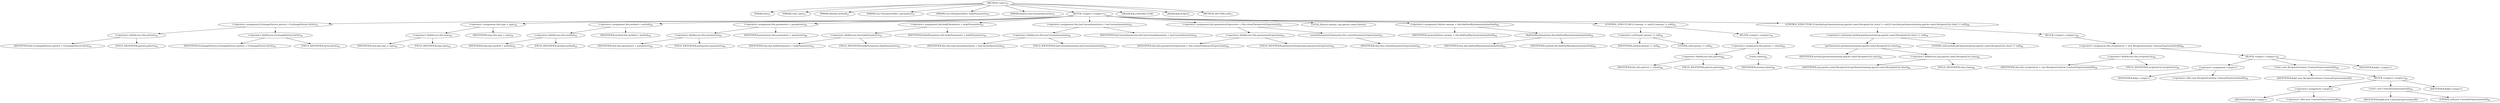 digraph "&lt;init&gt;" {  
"81" [label = <(METHOD,&lt;init&gt;)<SUB>57</SUB>> ]
"4" [label = <(PARAM,this)<SUB>57</SUB>> ]
"82" [label = <(PARAM,Class type)<SUB>57</SUB>> ]
"83" [label = <(PARAM,Method method)<SUB>57</SUB>> ]
"84" [label = <(PARAM,List&lt;ParameterInfo&gt; parameters)<SUB>57</SUB>> ]
"85" [label = <(PARAM,List&lt;ParameterInfo&gt; bodyParameters)<SUB>57</SUB>> ]
"86" [label = <(PARAM,boolean hasCustomAnnotation)<SUB>57</SUB>> ]
"87" [label = <(BLOCK,&lt;empty&gt;,&lt;empty&gt;)<SUB>57</SUB>> ]
"88" [label = <(&lt;operator&gt;.assignment,ExchangePattern pattern = ExchangePattern.InOut)<SUB>54</SUB>> ]
"89" [label = <(&lt;operator&gt;.fieldAccess,this.pattern)<SUB>54</SUB>> ]
"90" [label = <(IDENTIFIER,this,ExchangePattern pattern = ExchangePattern.InOut)<SUB>54</SUB>> ]
"91" [label = <(FIELD_IDENTIFIER,pattern,pattern)<SUB>54</SUB>> ]
"92" [label = <(&lt;operator&gt;.fieldAccess,ExchangePattern.InOut)<SUB>54</SUB>> ]
"93" [label = <(IDENTIFIER,ExchangePattern,ExchangePattern pattern = ExchangePattern.InOut)<SUB>54</SUB>> ]
"94" [label = <(FIELD_IDENTIFIER,InOut,InOut)<SUB>54</SUB>> ]
"95" [label = <(&lt;operator&gt;.assignment,this.type = type)<SUB>58</SUB>> ]
"96" [label = <(&lt;operator&gt;.fieldAccess,this.type)<SUB>58</SUB>> ]
"3" [label = <(IDENTIFIER,this,this.type = type)<SUB>58</SUB>> ]
"97" [label = <(FIELD_IDENTIFIER,type,type)<SUB>58</SUB>> ]
"98" [label = <(IDENTIFIER,type,this.type = type)<SUB>58</SUB>> ]
"99" [label = <(&lt;operator&gt;.assignment,this.method = method)<SUB>59</SUB>> ]
"100" [label = <(&lt;operator&gt;.fieldAccess,this.method)<SUB>59</SUB>> ]
"5" [label = <(IDENTIFIER,this,this.method = method)<SUB>59</SUB>> ]
"101" [label = <(FIELD_IDENTIFIER,method,method)<SUB>59</SUB>> ]
"102" [label = <(IDENTIFIER,method,this.method = method)<SUB>59</SUB>> ]
"103" [label = <(&lt;operator&gt;.assignment,this.parameters = parameters)<SUB>60</SUB>> ]
"104" [label = <(&lt;operator&gt;.fieldAccess,this.parameters)<SUB>60</SUB>> ]
"6" [label = <(IDENTIFIER,this,this.parameters = parameters)<SUB>60</SUB>> ]
"105" [label = <(FIELD_IDENTIFIER,parameters,parameters)<SUB>60</SUB>> ]
"106" [label = <(IDENTIFIER,parameters,this.parameters = parameters)<SUB>60</SUB>> ]
"107" [label = <(&lt;operator&gt;.assignment,this.bodyParameters = bodyParameters)<SUB>61</SUB>> ]
"108" [label = <(&lt;operator&gt;.fieldAccess,this.bodyParameters)<SUB>61</SUB>> ]
"7" [label = <(IDENTIFIER,this,this.bodyParameters = bodyParameters)<SUB>61</SUB>> ]
"109" [label = <(FIELD_IDENTIFIER,bodyParameters,bodyParameters)<SUB>61</SUB>> ]
"110" [label = <(IDENTIFIER,bodyParameters,this.bodyParameters = bodyParameters)<SUB>61</SUB>> ]
"111" [label = <(&lt;operator&gt;.assignment,this.hasCustomAnnotation = hasCustomAnnotation)<SUB>62</SUB>> ]
"112" [label = <(&lt;operator&gt;.fieldAccess,this.hasCustomAnnotation)<SUB>62</SUB>> ]
"8" [label = <(IDENTIFIER,this,this.hasCustomAnnotation = hasCustomAnnotation)<SUB>62</SUB>> ]
"113" [label = <(FIELD_IDENTIFIER,hasCustomAnnotation,hasCustomAnnotation)<SUB>62</SUB>> ]
"114" [label = <(IDENTIFIER,hasCustomAnnotation,this.hasCustomAnnotation = hasCustomAnnotation)<SUB>62</SUB>> ]
"115" [label = <(&lt;operator&gt;.assignment,this.parametersExpression = this.createParametersExpression())<SUB>63</SUB>> ]
"116" [label = <(&lt;operator&gt;.fieldAccess,this.parametersExpression)<SUB>63</SUB>> ]
"9" [label = <(IDENTIFIER,this,this.parametersExpression = this.createParametersExpression())<SUB>63</SUB>> ]
"117" [label = <(FIELD_IDENTIFIER,parametersExpression,parametersExpression)<SUB>63</SUB>> ]
"118" [label = <(createParametersExpression,this.createParametersExpression())<SUB>63</SUB>> ]
"10" [label = <(IDENTIFIER,this,this.createParametersExpression())<SUB>63</SUB>> ]
"119" [label = <(LOCAL,Pattern oneway: org.apache.camel.Pattern)> ]
"120" [label = <(&lt;operator&gt;.assignment,Pattern oneway = this.findOneWayAnnotation(method))<SUB>64</SUB>> ]
"121" [label = <(IDENTIFIER,oneway,Pattern oneway = this.findOneWayAnnotation(method))<SUB>64</SUB>> ]
"122" [label = <(findOneWayAnnotation,this.findOneWayAnnotation(method))<SUB>64</SUB>> ]
"11" [label = <(IDENTIFIER,this,this.findOneWayAnnotation(method))<SUB>64</SUB>> ]
"123" [label = <(IDENTIFIER,method,this.findOneWayAnnotation(method))<SUB>64</SUB>> ]
"124" [label = <(CONTROL_STRUCTURE,if (oneway != null),if (oneway != null))<SUB>65</SUB>> ]
"125" [label = <(&lt;operator&gt;.notEquals,oneway != null)<SUB>65</SUB>> ]
"126" [label = <(IDENTIFIER,oneway,oneway != null)<SUB>65</SUB>> ]
"127" [label = <(LITERAL,null,oneway != null)<SUB>65</SUB>> ]
"128" [label = <(BLOCK,&lt;empty&gt;,&lt;empty&gt;)<SUB>65</SUB>> ]
"129" [label = <(&lt;operator&gt;.assignment,this.pattern = value())<SUB>66</SUB>> ]
"130" [label = <(&lt;operator&gt;.fieldAccess,this.pattern)<SUB>66</SUB>> ]
"131" [label = <(IDENTIFIER,this,this.pattern = value())<SUB>66</SUB>> ]
"132" [label = <(FIELD_IDENTIFIER,pattern,pattern)<SUB>66</SUB>> ]
"133" [label = <(value,value())<SUB>66</SUB>> ]
"134" [label = <(IDENTIFIER,oneway,value())<SUB>66</SUB>> ]
"135" [label = <(CONTROL_STRUCTURE,if (method.getAnnotation(org.apache.camel.RecipientList.class) != null),if (method.getAnnotation(org.apache.camel.RecipientList.class) != null))<SUB>68</SUB>> ]
"136" [label = <(&lt;operator&gt;.notEquals,method.getAnnotation(org.apache.camel.RecipientList.class) != null)<SUB>68</SUB>> ]
"137" [label = <(getAnnotation,getAnnotation(org.apache.camel.RecipientList.class))<SUB>68</SUB>> ]
"138" [label = <(IDENTIFIER,method,getAnnotation(org.apache.camel.RecipientList.class))<SUB>68</SUB>> ]
"139" [label = <(&lt;operator&gt;.fieldAccess,org.apache.camel.RecipientList.class)<SUB>68</SUB>> ]
"140" [label = <(IDENTIFIER,org.apache.camel.RecipientList,getAnnotation(org.apache.camel.RecipientList.class))<SUB>68</SUB>> ]
"141" [label = <(FIELD_IDENTIFIER,class,class)<SUB>68</SUB>> ]
"142" [label = <(LITERAL,null,method.getAnnotation(org.apache.camel.RecipientList.class) != null)<SUB>68</SUB>> ]
"143" [label = <(BLOCK,&lt;empty&gt;,&lt;empty&gt;)<SUB>68</SUB>> ]
"144" [label = <(&lt;operator&gt;.assignment,this.recipientList = new RecipientList(new ConstantExpression(null)))<SUB>69</SUB>> ]
"145" [label = <(&lt;operator&gt;.fieldAccess,this.recipientList)<SUB>69</SUB>> ]
"146" [label = <(IDENTIFIER,this,this.recipientList = new RecipientList(new ConstantExpression(null)))<SUB>69</SUB>> ]
"147" [label = <(FIELD_IDENTIFIER,recipientList,recipientList)<SUB>69</SUB>> ]
"148" [label = <(BLOCK,&lt;empty&gt;,&lt;empty&gt;)<SUB>69</SUB>> ]
"149" [label = <(&lt;operator&gt;.assignment,&lt;empty&gt;)> ]
"150" [label = <(IDENTIFIER,$obj1,&lt;empty&gt;)> ]
"151" [label = <(&lt;operator&gt;.alloc,new RecipientList(new ConstantExpression(null)))<SUB>69</SUB>> ]
"152" [label = <(&lt;init&gt;,new RecipientList(new ConstantExpression(null)))<SUB>69</SUB>> ]
"153" [label = <(IDENTIFIER,$obj1,new RecipientList(new ConstantExpression(null)))> ]
"154" [label = <(BLOCK,&lt;empty&gt;,&lt;empty&gt;)<SUB>69</SUB>> ]
"155" [label = <(&lt;operator&gt;.assignment,&lt;empty&gt;)> ]
"156" [label = <(IDENTIFIER,$obj0,&lt;empty&gt;)> ]
"157" [label = <(&lt;operator&gt;.alloc,new ConstantExpression(null))<SUB>69</SUB>> ]
"158" [label = <(&lt;init&gt;,new ConstantExpression(null))<SUB>69</SUB>> ]
"159" [label = <(IDENTIFIER,$obj0,new ConstantExpression(null))> ]
"160" [label = <(LITERAL,null,new ConstantExpression(null))<SUB>69</SUB>> ]
"161" [label = <(IDENTIFIER,$obj0,&lt;empty&gt;)> ]
"162" [label = <(IDENTIFIER,$obj1,&lt;empty&gt;)> ]
"163" [label = <(MODIFIER,CONSTRUCTOR)> ]
"164" [label = <(MODIFIER,PUBLIC)> ]
"165" [label = <(METHOD_RETURN,void)<SUB>71</SUB>> ]
  "81" -> "4" 
  "81" -> "82" 
  "81" -> "83" 
  "81" -> "84" 
  "81" -> "85" 
  "81" -> "86" 
  "81" -> "87" 
  "81" -> "163" 
  "81" -> "164" 
  "81" -> "165" 
  "87" -> "88" 
  "87" -> "95" 
  "87" -> "99" 
  "87" -> "103" 
  "87" -> "107" 
  "87" -> "111" 
  "87" -> "115" 
  "87" -> "119" 
  "87" -> "120" 
  "87" -> "124" 
  "87" -> "135" 
  "88" -> "89" 
  "88" -> "92" 
  "89" -> "90" 
  "89" -> "91" 
  "92" -> "93" 
  "92" -> "94" 
  "95" -> "96" 
  "95" -> "98" 
  "96" -> "3" 
  "96" -> "97" 
  "99" -> "100" 
  "99" -> "102" 
  "100" -> "5" 
  "100" -> "101" 
  "103" -> "104" 
  "103" -> "106" 
  "104" -> "6" 
  "104" -> "105" 
  "107" -> "108" 
  "107" -> "110" 
  "108" -> "7" 
  "108" -> "109" 
  "111" -> "112" 
  "111" -> "114" 
  "112" -> "8" 
  "112" -> "113" 
  "115" -> "116" 
  "115" -> "118" 
  "116" -> "9" 
  "116" -> "117" 
  "118" -> "10" 
  "120" -> "121" 
  "120" -> "122" 
  "122" -> "11" 
  "122" -> "123" 
  "124" -> "125" 
  "124" -> "128" 
  "125" -> "126" 
  "125" -> "127" 
  "128" -> "129" 
  "129" -> "130" 
  "129" -> "133" 
  "130" -> "131" 
  "130" -> "132" 
  "133" -> "134" 
  "135" -> "136" 
  "135" -> "143" 
  "136" -> "137" 
  "136" -> "142" 
  "137" -> "138" 
  "137" -> "139" 
  "139" -> "140" 
  "139" -> "141" 
  "143" -> "144" 
  "144" -> "145" 
  "144" -> "148" 
  "145" -> "146" 
  "145" -> "147" 
  "148" -> "149" 
  "148" -> "152" 
  "148" -> "162" 
  "149" -> "150" 
  "149" -> "151" 
  "152" -> "153" 
  "152" -> "154" 
  "154" -> "155" 
  "154" -> "158" 
  "154" -> "161" 
  "155" -> "156" 
  "155" -> "157" 
  "158" -> "159" 
  "158" -> "160" 
}
